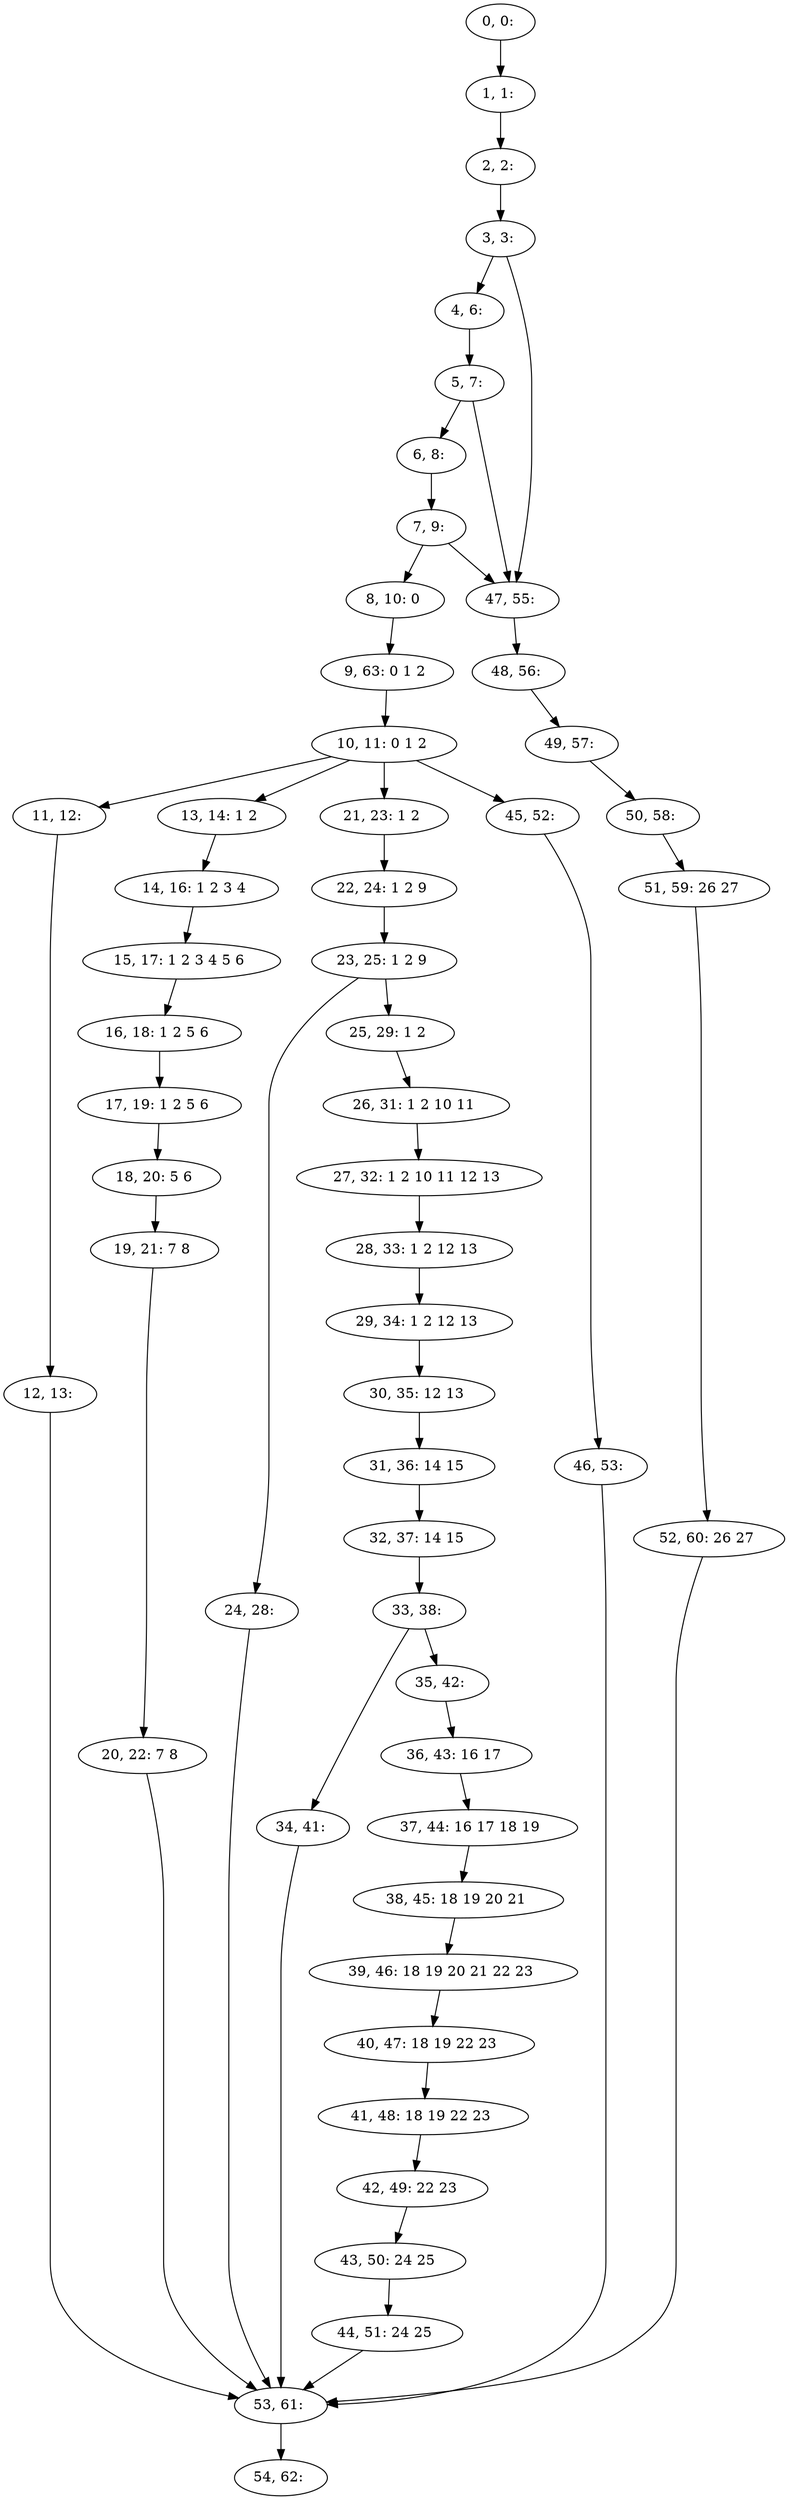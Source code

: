 digraph G {
0[label="0, 0: "];
1[label="1, 1: "];
2[label="2, 2: "];
3[label="3, 3: "];
4[label="4, 6: "];
5[label="5, 7: "];
6[label="6, 8: "];
7[label="7, 9: "];
8[label="8, 10: 0 "];
9[label="9, 63: 0 1 2 "];
10[label="10, 11: 0 1 2 "];
11[label="11, 12: "];
12[label="12, 13: "];
13[label="13, 14: 1 2 "];
14[label="14, 16: 1 2 3 4 "];
15[label="15, 17: 1 2 3 4 5 6 "];
16[label="16, 18: 1 2 5 6 "];
17[label="17, 19: 1 2 5 6 "];
18[label="18, 20: 5 6 "];
19[label="19, 21: 7 8 "];
20[label="20, 22: 7 8 "];
21[label="21, 23: 1 2 "];
22[label="22, 24: 1 2 9 "];
23[label="23, 25: 1 2 9 "];
24[label="24, 28: "];
25[label="25, 29: 1 2 "];
26[label="26, 31: 1 2 10 11 "];
27[label="27, 32: 1 2 10 11 12 13 "];
28[label="28, 33: 1 2 12 13 "];
29[label="29, 34: 1 2 12 13 "];
30[label="30, 35: 12 13 "];
31[label="31, 36: 14 15 "];
32[label="32, 37: 14 15 "];
33[label="33, 38: "];
34[label="34, 41: "];
35[label="35, 42: "];
36[label="36, 43: 16 17 "];
37[label="37, 44: 16 17 18 19 "];
38[label="38, 45: 18 19 20 21 "];
39[label="39, 46: 18 19 20 21 22 23 "];
40[label="40, 47: 18 19 22 23 "];
41[label="41, 48: 18 19 22 23 "];
42[label="42, 49: 22 23 "];
43[label="43, 50: 24 25 "];
44[label="44, 51: 24 25 "];
45[label="45, 52: "];
46[label="46, 53: "];
47[label="47, 55: "];
48[label="48, 56: "];
49[label="49, 57: "];
50[label="50, 58: "];
51[label="51, 59: 26 27 "];
52[label="52, 60: 26 27 "];
53[label="53, 61: "];
54[label="54, 62: "];
0->1 ;
1->2 ;
2->3 ;
3->4 ;
3->47 ;
4->5 ;
5->6 ;
5->47 ;
6->7 ;
7->8 ;
7->47 ;
8->9 ;
9->10 ;
10->11 ;
10->13 ;
10->45 ;
10->21 ;
11->12 ;
12->53 ;
13->14 ;
14->15 ;
15->16 ;
16->17 ;
17->18 ;
18->19 ;
19->20 ;
20->53 ;
21->22 ;
22->23 ;
23->24 ;
23->25 ;
24->53 ;
25->26 ;
26->27 ;
27->28 ;
28->29 ;
29->30 ;
30->31 ;
31->32 ;
32->33 ;
33->34 ;
33->35 ;
34->53 ;
35->36 ;
36->37 ;
37->38 ;
38->39 ;
39->40 ;
40->41 ;
41->42 ;
42->43 ;
43->44 ;
44->53 ;
45->46 ;
46->53 ;
47->48 ;
48->49 ;
49->50 ;
50->51 ;
51->52 ;
52->53 ;
53->54 ;
}
